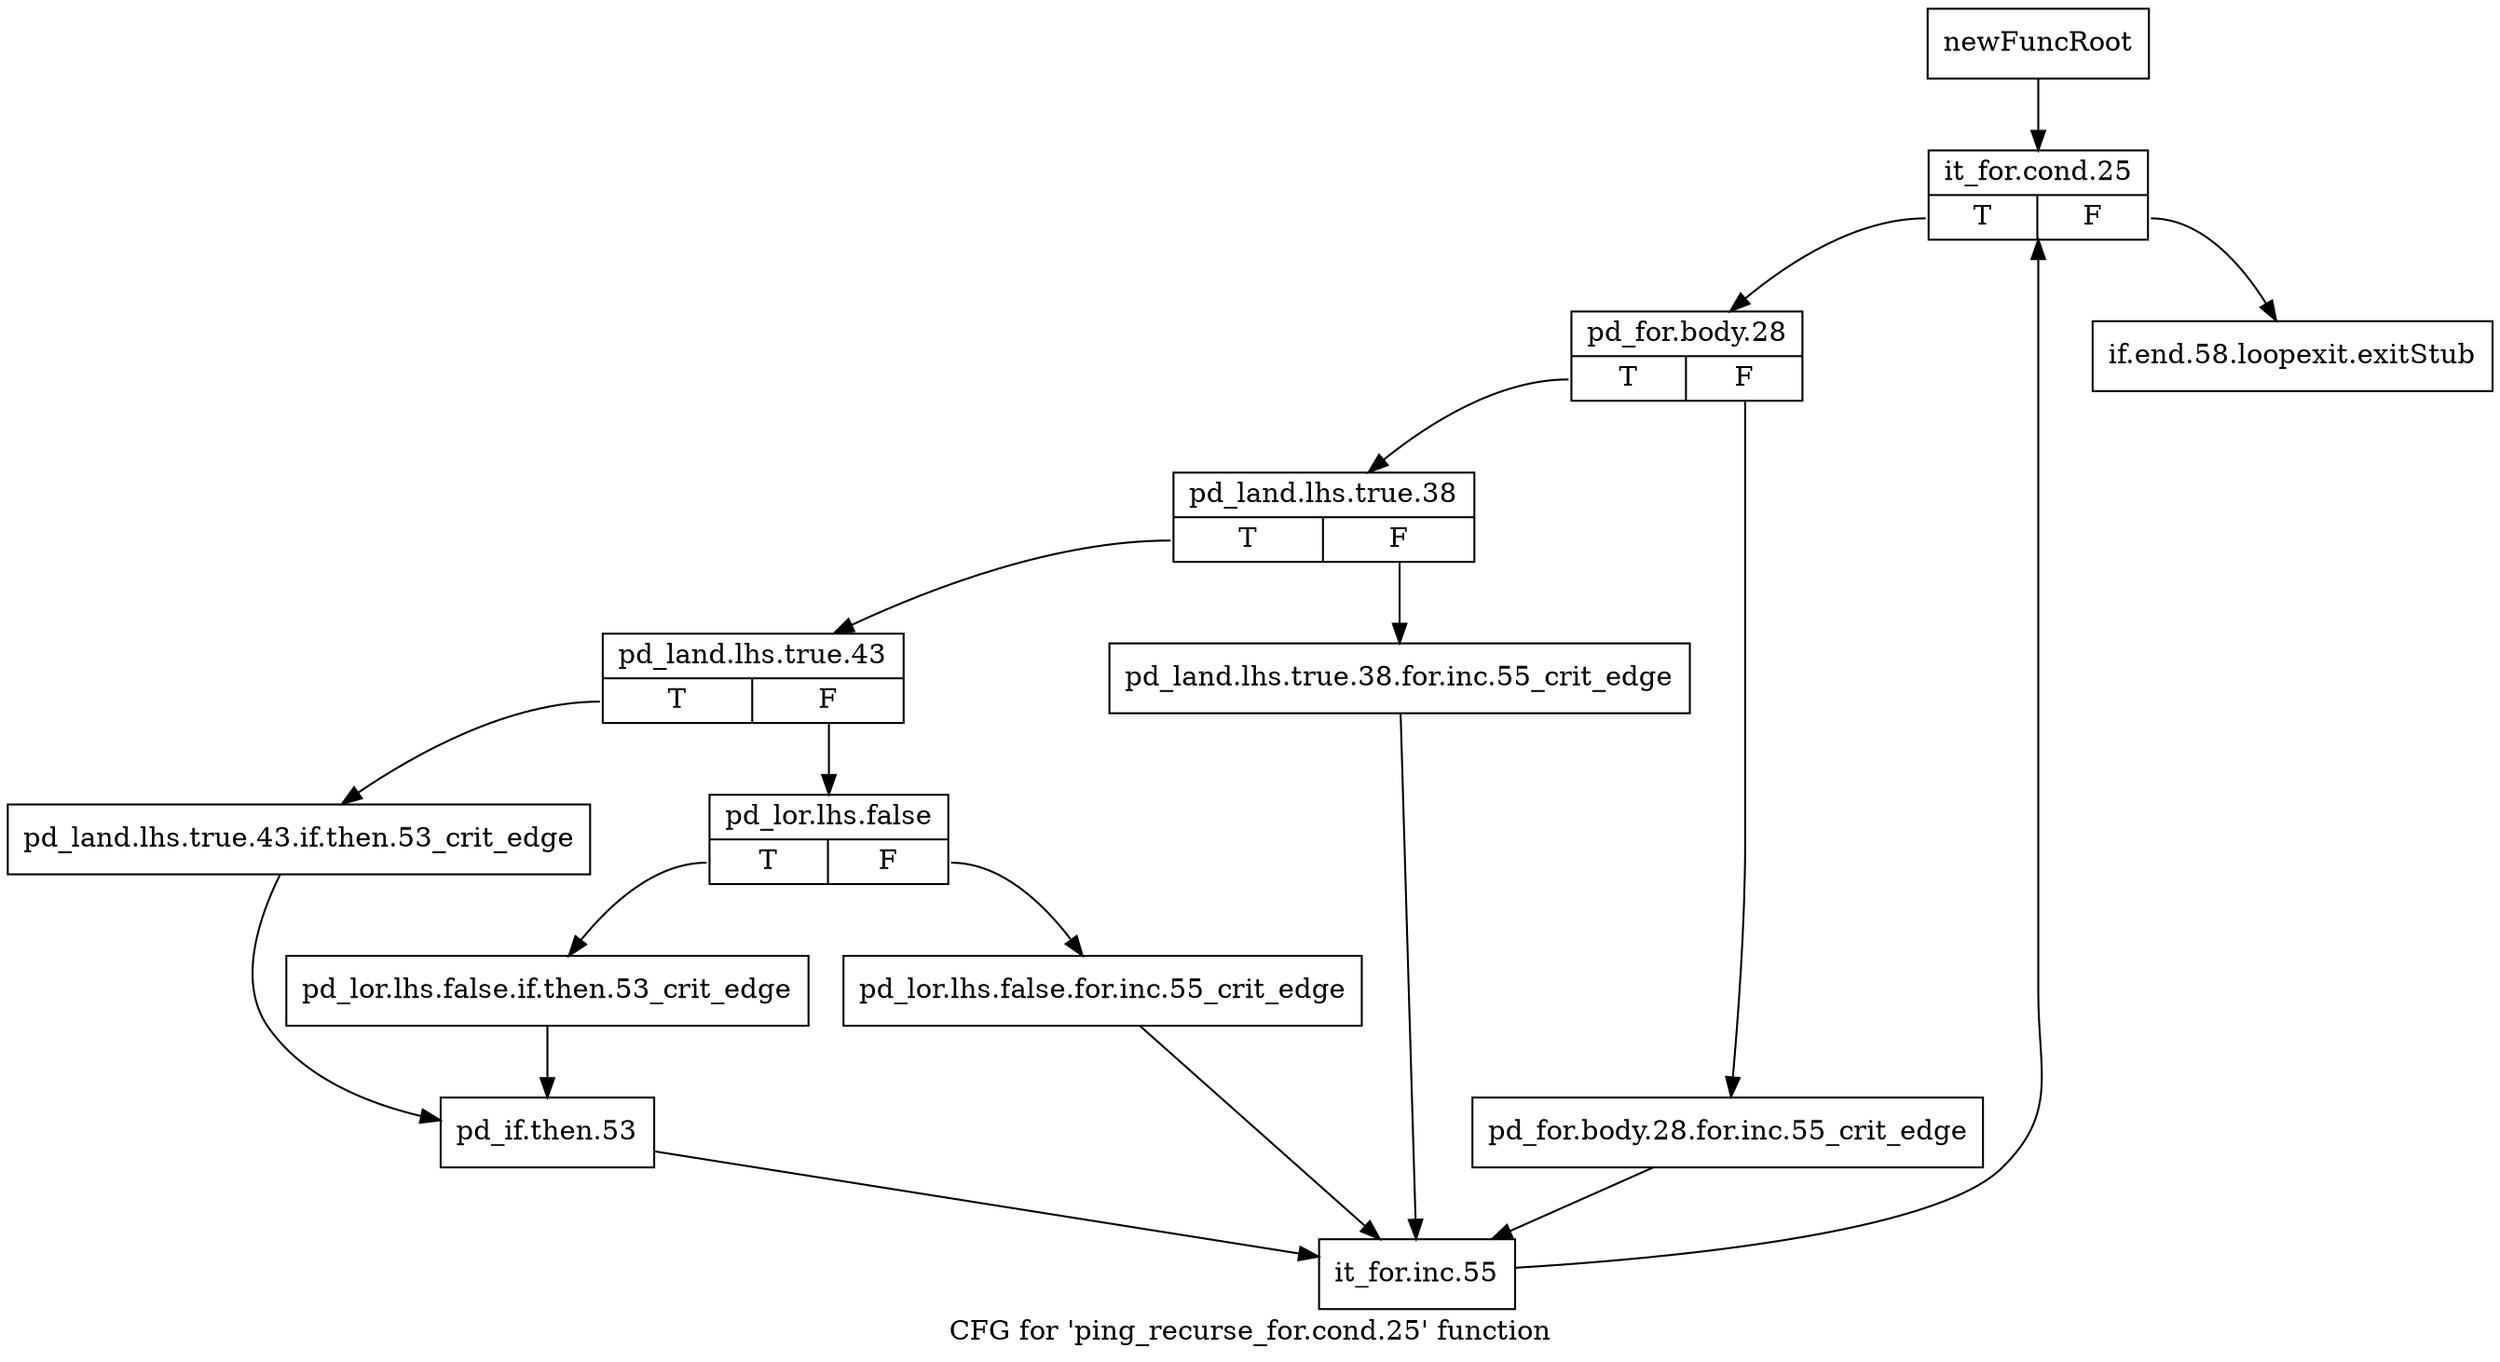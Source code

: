 digraph "CFG for 'ping_recurse_for.cond.25' function" {
	label="CFG for 'ping_recurse_for.cond.25' function";

	Node0x46f5a90 [shape=record,label="{newFuncRoot}"];
	Node0x46f5a90 -> Node0x46f5b30;
	Node0x46f5ae0 [shape=record,label="{if.end.58.loopexit.exitStub}"];
	Node0x46f5b30 [shape=record,label="{it_for.cond.25|{<s0>T|<s1>F}}"];
	Node0x46f5b30:s0 -> Node0x46f5b80;
	Node0x46f5b30:s1 -> Node0x46f5ae0;
	Node0x46f5b80 [shape=record,label="{pd_for.body.28|{<s0>T|<s1>F}}"];
	Node0x46f5b80:s0 -> Node0x46f5c20;
	Node0x46f5b80:s1 -> Node0x46f5bd0;
	Node0x46f5bd0 [shape=record,label="{pd_for.body.28.for.inc.55_crit_edge}"];
	Node0x46f5bd0 -> Node0x46f5ea0;
	Node0x46f5c20 [shape=record,label="{pd_land.lhs.true.38|{<s0>T|<s1>F}}"];
	Node0x46f5c20:s0 -> Node0x46f5cc0;
	Node0x46f5c20:s1 -> Node0x46f5c70;
	Node0x46f5c70 [shape=record,label="{pd_land.lhs.true.38.for.inc.55_crit_edge}"];
	Node0x46f5c70 -> Node0x46f5ea0;
	Node0x46f5cc0 [shape=record,label="{pd_land.lhs.true.43|{<s0>T|<s1>F}}"];
	Node0x46f5cc0:s0 -> Node0x46f5e00;
	Node0x46f5cc0:s1 -> Node0x46f5d10;
	Node0x46f5d10 [shape=record,label="{pd_lor.lhs.false|{<s0>T|<s1>F}}"];
	Node0x46f5d10:s0 -> Node0x46f5db0;
	Node0x46f5d10:s1 -> Node0x46f5d60;
	Node0x46f5d60 [shape=record,label="{pd_lor.lhs.false.for.inc.55_crit_edge}"];
	Node0x46f5d60 -> Node0x46f5ea0;
	Node0x46f5db0 [shape=record,label="{pd_lor.lhs.false.if.then.53_crit_edge}"];
	Node0x46f5db0 -> Node0x46f5e50;
	Node0x46f5e00 [shape=record,label="{pd_land.lhs.true.43.if.then.53_crit_edge}"];
	Node0x46f5e00 -> Node0x46f5e50;
	Node0x46f5e50 [shape=record,label="{pd_if.then.53}"];
	Node0x46f5e50 -> Node0x46f5ea0;
	Node0x46f5ea0 [shape=record,label="{it_for.inc.55}"];
	Node0x46f5ea0 -> Node0x46f5b30;
}
